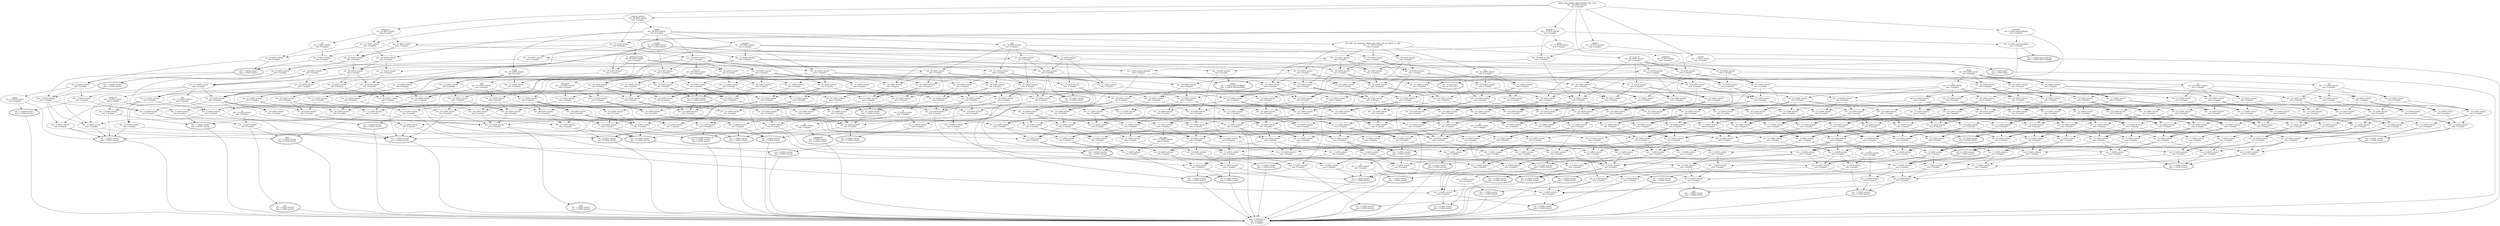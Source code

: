 digraph d{
1 [label="author, date-added, date-modified, title, year
ext.: 100 (93% article) 
own: 0 (empty) "]
2 [label="ext.: 1 (100% article) 
own: 1 (100% article) ", peripheries = 2]
3 [label="ext.: 51 (100% article) 
own: 0 (empty) "]
4 [label="ext.: 9 (100% article) 
own: 9 (100% article) ", peripheries = 2]
5 [label="ext.: 5 (100% article) 
own: 0 (empty) "]
6 [label="m3
ext.: 1 (100% article) 
own: 1 (100% article) ", peripheries = 2]
7 [label="ext.: 8 (100% article) 
own: 0 (empty) "]
8 [label="journal, volume
ext.: 96 (95% article) 
own: 0 (empty) "]
9 [label="ext.: 7 (100% article) 
own: 1 (100% article) ", peripheries = 2]
10 [label="number
ext.: 81 (100% article) 
own: 1 (100% article) ", peripheries = 2]
11 [label="ext.: 26 (100% article) 
own: 0 (empty) "]
12 [label="ext.: 38 (100% article) 
own: 0 (empty) "]
13 [label="ext.: 25 (100% article) 
own: 0 (empty) "]
14 [label="ext.: 31 (100% article) 
own: 0 (empty) "]
15 [label="ext.: 30 (100% article) 
own: 0 (empty) "]
16 [label="ext.: 2 (100% article) 
own: 2 (100% article) ", peripheries = 2]
17 [label="ext.: 10 (100% article) 
own: 0 (empty) "]
18 [label="ext.: 4 (100% article) 
own: 0 (empty) "]
19 [label="ext.: 6 (100% article) 
own: 0 (empty) "]
20 [label="ext.: 1 (100% article) 
own: 1 (100% article) ", peripheries = 2]
21 [label="ty
ext.: 6 (100% article) 
own: 0 (empty) "]
22 [label="ext.: 3 (100% article) 
own: 3 (100% article) ", peripheries = 2]
23 [label="ext.: 64 (100% article) 
own: 0 (empty) "]
24 [label="ext.: 72 (100% article) 
own: 0 (empty) "]
25 [label="ext.: 6 (100% article) 
own: 1 (100% article) ", peripheries = 2]
26 [label="ext.: 35 (100% article) 
own: 0 (empty) "]
27 [label="ext.: 10 (100% article) 
own: 1 (100% article) ", peripheries = 2]
28 [label="ext.: 11 (100% article) 
own: 0 (empty) "]
29 [label="ext.: 4 (100% article) 
own: 0 (empty) "]
30 [label="ext.: 1 (100% article) 
own: 1 (100% article) ", peripheries = 2]
31 [label="ext.: 4 (100% article) 
own: 0 (empty) "]
32 [label="ext.: 5 (100% article) 
own: 0 (empty) "]
33 [label="ext.: 2 (100% article) 
own: 0 (empty) "]
34 [label="pmc
ext.: 1 (100% article) 
own: 1 (100% article) ", peripheries = 2]
35 [label="ext.: 8 (100% article) 
own: 0 (empty) "]
36 [label="ext.: 3 (100% article) 
own: 1 (100% article) ", peripheries = 2]
37 [label="abstract
ext.: 59 (100% article) 
own: 0 (empty) "]
38 [label="ext.: 11 (100% article) 
own: 0 (empty) "]
39 [label="pages
ext.: 94 (95% article) 
own: 0 (empty) "]
40 [label="ext.: 45 (100% article) 
own: 0 (empty) "]
41 [label="ext.: 12 (100% article) 
own: 0 (empty) "]
42 [label="ext.: 2 (100% article) 
own: 2 (100% article) ", peripheries = 2]
43 [label="ext.: 17 (100% article) 
own: 0 (empty) "]
44 [label="ext.: 3 (100% article) 
own: 0 (empty) "]
45 [label="supplement
ext.: 1 (100% article) 
own: 1 (100% article) ", peripheries = 2]
46 [label="ext.: 14 (100% article) 
own: 4 (100% article) ", peripheries = 2]
47 [label="ext.: 44 (90% article) 
own: 0 (empty) "]
48 [label="issn
ext.: 74 (94% article) 
own: 0 (empty) "]
49 [label="ext.: 4 (75% misc) 
own: 4 (75% misc) ", peripheries = 2]
50 [label="ext.: 6 (100% article) 
own: 0 (empty) "]
51 [label="ext.: 7 (100% article) 
own: 0 (empty) "]
52 [label="ext.: 10 (100% article) 
own: 0 (empty) "]
53 [label="ext.: 9 (100% article) 
own: 0 (empty) "]
54 [label="ext.: 40 (100% article) 
own: 0 (empty) "]
55 [label="ext.: 1 (100% article) 
own: 1 (100% article) ", peripheries = 2]
56 [label="ext.: 40 (100% article) 
own: 0 (empty) "]
57 [label="ext.: 9 (100% article) 
own: 3 (100% article) ", peripheries = 2]
58 [label="ext.: 11 (100% article) 
own: 0 (empty) "]
59 [label="ext.: 70 (100% article) 
own: 0 (empty) "]
60 [label="ext.: 14 (100% article) 
own: 0 (empty) "]
61 [label="ext.: 14 (100% article) 
own: 0 (empty) "]
62 [label="ext.: 15 (100% article) 
own: 0 (empty) "]
63 [label="ext.: 11 (100% article) 
own: 0 (empty) "]
64 [label="ext.: 13 (100% article) 
own: 0 (empty) "]
65 [label="ext.: 10 (100% article) 
own: 0 (empty) "]
66 [label="ext.: 3 (100% article) 
own: 0 (empty) "]
67 [label="ext.: 7 (100% article) 
own: 0 (empty) "]
68 [label="ext.: 5 (100% article) 
own: 0 (empty) "]
69 [label="ext.: 6 (100% article) 
own: 0 (empty) "]
70 [label="ext.: 1 (100% article) 
own: 1 (100% article) ", peripheries = 2]
71 [label="ext.: 5 (100% article) 
own: 0 (empty) "]
72 [label="ext.: 7 (100% article) 
own: 0 (empty) "]
73 [label="ext.: 7 (100% article) 
own: 0 (empty) "]
74 [label="ci
ext.: 4 (100% article) 
own: 0 (empty) "]
75 [label="ext.: 3 (100% article) 
own: 3 (100% article) ", peripheries = 2]
76 [label="ext.: 36 (100% article) 
own: 0 (empty) "]
77 [label="ext.: 62 (100% article) 
own: 0 (empty) "]
78 [label="ext.: 29 (100% article) 
own: 0 (empty) "]
79 [label="ext.: 34 (100% article) 
own: 0 (empty) "]
80 [label="ext.: 47 (100% article) 
own: 0 (empty) "]
81 [label="ext.: 34 (100% article) 
own: 0 (empty) "]
82 [label="ext.: 39 (100% article) 
own: 0 (empty) "]
83 [label="ext.: 52 (100% article) 
own: 0 (empty) "]
84 [label="ext.: 22 (100% article) 
own: 1 (100% article) ", peripheries = 2]
85 [label="ext.: 38 (100% article) 
own: 0 (empty) "]
86 [label="isi, publication-type
ext.: 46 (91% article) 
own: 0 (empty) "]
87 [label="ext.: 24 (100% article) 
own: 1 (100% article) ", peripheries = 2]
88 [label="ext.: 9 (100% article) 
own: 1 (100% article) ", peripheries = 2]
89 [label="ext.: 12 (100% article) 
own: 0 (empty) "]
90 [label="ext.: 12 (100% article) 
own: 0 (empty) "]
91 [label="ext.: 13 (100% article) 
own: 0 (empty) "]
92 [label="ext.: 11 (100% article) 
own: 0 (empty) "]
93 [label="ext.: 13 (100% article) 
own: 0 (empty) "]
94 [label="ext.: 16 (100% article) 
own: 0 (empty) "]
95 [label="ext.: 16 (100% article) 
own: 0 (empty) "]
96 [label="mh
ext.: 17 (100% article) 
own: 0 (empty) "]
97 [label="ext.: 15 (100% article) 
own: 0 (empty) "]
98 [label="ext.: 5 (100% article) 
own: 1 (100% article) ", peripheries = 2]
99 [label="ext.: 7 (100% article) 
own: 0 (empty) "]
100 [label="ext.: 11 (100% article) 
own: 0 (empty) "]
101 [label="ext.: 12 (100% article) 
own: 0 (empty) "]
102 [label="ext.: 6 (100% article) 
own: 0 (empty) "]
103 [label="ext.: 10 (100% article) 
own: 0 (empty) "]
104 [label="ext.: 11 (100% article) 
own: 0 (empty) "]
105 [label="ext.: 12 (100% article) 
own: 0 (empty) "]
106 [label="ext.: 15 (100% article) 
own: 0 (empty) "]
107 [label="ext.: 15 (100% article) 
own: 0 (empty) "]
108 [label="ext.: 16 (100% article) 
own: 0 (empty) "]
109 [label="ext.: 14 (100% article) 
own: 0 (empty) "]
110 [label="ext.: 6 (100% article) 
own: 0 (empty) "]
111 [label="ext.: 8 (100% article) 
own: 0 (empty) "]
112 [label="ext.: 7 (100% article) 
own: 0 (empty) "]
113 [label="ext.: 8 (100% article) 
own: 0 (empty) "]
114 [label="publisher
ext.: 4 (50% article) 
own: 0 (empty) "]
115 [label="ext.: 2 (50% book) 
own: 2 (50% book) ", peripheries = 2]
116 [label="bdsk-file-1
ext.: 74 (97% article) 
own: 0 (empty) "]
117 [label="group
ext.: 41 (97% article) 
own: 0 (empty) "]
118 [label="booktitle
ext.: 6 (50% inproceedings) 
own: 0 (empty) "]
119 [label="ext.: 1 (100% inproceedings) 
own: 1 (100% inproceedings) ", peripheries = 2]
120 [label="ext.: 3 (100% article) 
own: 0 (empty) "]
121 [label="ext.: 16 (100% article) 
own: 0 (empty) "]
122 [label="ext.: 6 (100% article) 
own: 0 (empty) "]
123 [label="annote
ext.: 12 (91% article) 
own: 0 (empty) "]
124 [label="ext.: 1 (100% article) 
own: 1 (100% article) ", peripheries = 2]
125 [label="url
ext.: 9 (88% article) 
own: 0 (empty) "]
126 [label="ext.: 8 (87% article) 
own: 0 (empty) "]
127 [label="bdsk-url-1
ext.: 32 (96% article) 
own: 0 (empty) "]
128 [label="ext.: 31 (96% article) 
own: 0 (empty) "]
129 [label="ext.: 19 (94% article) 
own: 0 (empty) "]
130 [label="ext.: 2 (50% inproceedings) 
own: 0 (empty) "]
131 [label="ext.: 32 (96% article) 
own: 0 (empty) "]
132 [label="address
ext.: 34 (97% article) 
own: 0 (empty) "]
133 [label="ext.: 2 (100% inproceedings) 
own: 0 (empty) "]
134 [label="editor
ext.: 1 (100% inproceedings) 
own: 1 (100% inproceedings) ", peripheries = 2]
135 [label="ext.: 28 (100% article) 
own: 0 (empty) "]
136 [label="ext.: 30 (100% article) 
own: 0 (empty) "]
137 [label="ext.: 27 (100% article) 
own: 0 (empty) "]
138 [label="ext.: 2 (100% article) 
own: 0 (empty) "]
139 [label="month
ext.: 33 (100% article) 
own: 0 (empty) "]
140 [label="ext.: 1 (100% article) 
own: 1 (100% article) ", peripheries = 2]
141 [label="ext.: 11 (100% article) 
own: 0 (empty) "]
142 [label="ext.: 13 (100% article) 
own: 0 (empty) "]
143 [label="ext.: 18 (100% article) 
own: 0 (empty) "]
144 [label="ext.: 19 (100% article) 
own: 0 (empty) "]
145 [label="ext.: 22 (100% article) 
own: 0 (empty) "]
146 [label="ext.: 15 (100% article) 
own: 0 (empty) "]
147 [label="ext.: 5 (100% article) 
own: 0 (empty) "]
148 [label="ext.: 15 (100% article) 
own: 0 (empty) "]
149 [label="ext.: 22 (100% article) 
own: 0 (empty) "]
150 [label="ext.: 23 (100% article) 
own: 0 (empty) "]
151 [label="ext.: 26 (100% article) 
own: 0 (empty) "]
152 [label="ext.: 19 (100% article) 
own: 0 (empty) "]
153 [label="ext.: 13 (100% article) 
own: 0 (empty) "]
154 [label="ext.: 20 (100% article) 
own: 0 (empty) "]
155 [label="ext.: 21 (100% article) 
own: 0 (empty) "]
156 [label="ext.: 24 (100% article) 
own: 0 (empty) "]
157 [label="ext.: 17 (100% article) 
own: 0 (empty) "]
158 [label="ext.: 17 (100% article) 
own: 0 (empty) "]
159 [label="rn
ext.: 24 (100% article) 
own: 0 (empty) "]
160 [label="ext.: 25 (100% article) 
own: 0 (empty) "]
161 [label="dcom
ext.: 28 (100% article) 
own: 0 (empty) "]
162 [label="ext.: 21 (100% article) 
own: 0 (empty) "]
163 [label="ext.: 12 (100% article) 
own: 0 (empty) "]
164 [label="ext.: 19 (100% article) 
own: 0 (empty) "]
165 [label="ext.: 20 (100% article) 
own: 0 (empty) "]
166 [label="ext.: 23 (100% article) 
own: 0 (empty) "]
167 [label="ext.: 16 (100% article) 
own: 0 (empty) "]
168 [label="ext.: 16 (100% article) 
own: 0 (empty) "]
169 [label="ext.: 23 (100% article) 
own: 0 (empty) "]
170 [label="ext.: 24 (100% article) 
own: 0 (empty) "]
171 [label="lr
ext.: 27 (100% article) 
own: 0 (empty) "]
172 [label="ext.: 20 (100% article) 
own: 0 (empty) "]
173 [label="ext.: 46 (100% article) 
own: 0 (empty) "]
174 [label="ext.: 1 (100% article) 
own: 1 (100% article) ", peripheries = 2]
175 [label="ext.: 6 (100% article) 
own: 0 (empty) "]
176 [label="ext.: 6 (100% article) 
own: 0 (empty) "]
177 [label="ext.: 10 (100% article) 
own: 0 (empty) "]
178 [label="ext.: 9 (100% article) 
own: 0 (empty) "]
179 [label="ext.: 10 (100% article) 
own: 0 (empty) "]
180 [label="ext.: 11 (100% article) 
own: 0 (empty) "]
181 [label="ext.: 9 (100% article) 
own: 0 (empty) "]
182 [label="ext.: 10 (100% article) 
own: 0 (empty) "]
183 [label="ext.: 11 (100% article) 
own: 0 (empty) "]
184 [label="ext.: 11 (100% article) 
own: 0 (empty) "]
185 [label="ext.: 12 (100% article) 
own: 0 (empty) "]
186 [label="ext.: 15 (100% article) 
own: 0 (empty) "]
187 [label="ext.: 6 (100% article) 
own: 0 (empty) "]
188 [label="ext.: 2 (100% article) 
own: 2 (100% article) ", peripheries = 2]
189 [label="ext.: 12 (100% article) 
own: 0 (empty) "]
190 [label="ext.: 19 (100% article) 
own: 0 (empty) "]
191 [label="ext.: 27 (100% article) 
own: 0 (empty) "]
192 [label="ext.: 30 (100% article) 
own: 0 (empty) "]
193 [label="ext.: 15 (100% article) 
own: 0 (empty) "]
194 [label="ext.: 15 (100% article) 
own: 0 (empty) "]
195 [label="ext.: 18 (100% article) 
own: 0 (empty) "]
196 [label="ext.: 26 (100% article) 
own: 0 (empty) "]
197 [label="ext.: 35 (100% article) 
own: 0 (empty) "]
198 [label="ext.: 32 (100% article) 
own: 0 (empty) "]
199 [label="ext.: 16 (100% article) 
own: 0 (empty) "]
200 [label="ext.: 21 (100% article) 
own: 0 (empty) "]
201 [label="ext.: 20 (100% article) 
own: 0 (empty) "]
202 [label="ext.: 15 (100% article) 
own: 0 (empty) "]
203 [label="ext.: 22 (100% article) 
own: 0 (empty) "]
204 [label="ext.: 18 (100% article) 
own: 0 (empty) "]
205 [label="ext.: 24 (100% article) 
own: 0 (empty) "]
206 [label="ext.: 32 (100% article) 
own: 0 (empty) "]
207 [label="ext.: 29 (100% article) 
own: 0 (empty) "]
208 [label="ext.: 28 (100% article) 
own: 0 (empty) "]
209 [label="da, edat, jid, language, mhda, own, pmid, pst, pt, pubm, so, stat
ext.: 37 (100% article) 
own: 0 (empty) "]
210 [label="ext.: 34 (100% article) 
own: 0 (empty) "]
211 [label="ext.: 16 (100% article) 
own: 0 (empty) "]
212 [label="ext.: 20 (100% article) 
own: 0 (empty) "]
213 [label="ext.: 19 (100% article) 
own: 0 (empty) "]
214 [label="ext.: 17 (100% article) 
own: 0 (empty) "]
215 [label="pii
ext.: 22 (100% article) 
own: 0 (empty) "]
216 [label="ext.: 21 (100% article) 
own: 0 (empty) "]
217 [label="ext.: 15 (100% article) 
own: 0 (empty) "]
218 [label="ext.: 17 (100% article) 
own: 0 (empty) "]
219 [label="ext.: 11 (100% article) 
own: 0 (empty) "]
220 [label="ext.: 9 (100% article) 
own: 1 (100% article) ", peripheries = 2]
221 [label="ext.: 14 (100% article) 
own: 0 (empty) "]
222 [label="ext.: 18 (100% article) 
own: 0 (empty) "]
223 [label="ext.: 16 (100% article) 
own: 0 (empty) "]
224 [label="ext.: 20 (100% article) 
own: 0 (empty) "]
225 [label="ext.: 15 (100% article) 
own: 0 (empty) "]
226 [label="ext.: 19 (100% article) 
own: 0 (empty) "]
227 [label="ext.: 7 (100% article) 
own: 2 (100% article) ", peripheries = 2]
228 [label="ext.: 9 (100% article) 
own: 0 (empty) "]
229 [label="ext.: 6 (100% article) 
own: 0 (empty) "]
230 [label="ext.: 7 (100% article) 
own: 0 (empty) "]
231 [label="ext.: 7 (100% article) 
own: 0 (empty) "]
232 [label="ext.: 8 (100% article) 
own: 0 (empty) "]
233 [label="ext.: 4 (100% article) 
own: 0 (empty) "]
234 [label="ext.: 4 (100% article) 
own: 0 (empty) "]
235 [label="ext.: 13 (100% article) 
own: 0 (empty) "]
236 [label="ext.: 11 (100% article) 
own: 0 (empty) "]
237 [label="ext.: 2 (100% article) 
own: 2 (100% article) ", peripheries = 2]
238 [label="ext.: 10 (100% article) 
own: 0 (empty) "]
239 [label="ext.: 23 (100% article) 
own: 0 (empty) "]
240 [label="ext.: 12 (100% article) 
own: 0 (empty) "]
241 [label="ext.: 27 (100% article) 
own: 0 (empty) "]
242 [label="ext.: 23 (100% article) 
own: 0 (empty) "]
243 [label="ext.: 25 (100% article) 
own: 0 (empty) "]
244 [label="ext.: 8 (100% article) 
own: 0 (empty) "]
245 [label="ext.: 10 (100% article) 
own: 0 (empty) "]
246 [label="ext.: 16 (100% article) 
own: 0 (empty) "]
247 [label="ext.: 20 (100% article) 
own: 0 (empty) "]
248 [label="co, iso-source-abbreviation, ps
ext.: 1 (100% article) 
own: 1 (100% article) ", peripheries = 2]
249 [label="ext.: 9 (100% article) 
own: 0 (empty) "]
250 [label="ext.: 18 (100% article) 
own: 0 (empty) "]
251 [label="ext.: 26 (100% article) 
own: 0 (empty) "]
252 [label="ext.: 29 (100% article) 
own: 0 (empty) "]
253 [label="ext.: 14 (100% article) 
own: 0 (empty) "]
254 [label="ext.: 10 (100% article) 
own: 0 (empty) "]
255 [label="ext.: 17 (100% article) 
own: 0 (empty) "]
256 [label="ext.: 25 (100% article) 
own: 0 (empty) "]
257 [label="ext.: 34 (100% article) 
own: 0 (empty) "]
258 [label="ext.: 31 (100% article) 
own: 0 (empty) "]
259 [label="ext.: 15 (100% article) 
own: 0 (empty) "]
260 [label="ext.: 20 (100% article) 
own: 0 (empty) "]
261 [label="ext.: 19 (100% article) 
own: 0 (empty) "]
262 [label="ext.: 14 (100% article) 
own: 0 (empty) "]
263 [label="ext.: 21 (100% article) 
own: 0 (empty) "]
264 [label="ext.: 17 (100% article) 
own: 0 (empty) "]
265 [label="ext.: 23 (100% article) 
own: 0 (empty) "]
266 [label="ext.: 31 (100% article) 
own: 0 (empty) "]
267 [label="ext.: 28 (100% article) 
own: 0 (empty) "]
268 [label="ext.: 27 (100% article) 
own: 0 (empty) "]
269 [label="au, jt, pl, sb
ext.: 36 (100% article) 
own: 0 (empty) "]
270 [label="ext.: 33 (100% article) 
own: 0 (empty) "]
271 [label="ext.: 15 (100% article) 
own: 0 (empty) "]
272 [label="ext.: 19 (100% article) 
own: 0 (empty) "]
273 [label="ext.: 18 (100% article) 
own: 0 (empty) "]
274 [label="ext.: 16 (100% article) 
own: 0 (empty) "]
275 [label="ext.: 21 (100% article) 
own: 0 (empty) "]
276 [label="ext.: 20 (100% article) 
own: 0 (empty) "]
277 [label="ext.: 14 (100% article) 
own: 0 (empty) "]
278 [label="ext.: 14 (100% article) 
own: 0 (empty) "]
279 [label="ext.: 16 (100% article) 
own: 0 (empty) "]
280 [label="ext.: 10 (100% article) 
own: 0 (empty) "]
281 [label="ext.: 12 (100% article) 
own: 0 (empty) "]
282 [label="ext.: 10 (100% article) 
own: 0 (empty) "]
283 [label="ext.: 6 (100% article) 
own: 6 (100% article) ", peripheries = 2]
284 [label="ext.: 2 (100% article) 
own: 0 (empty) "]
285 [label="si
ext.: 3 (100% article) 
own: 0 (empty) "]
286 [label="ext.: 1 (100% article) 
own: 1 (100% article) ", peripheries = 2]
287 [label="ext.: 7 (100% article) 
own: 0 (empty) "]
288 [label="keywords
ext.: 15 (100% article) 
own: 0 (empty) "]
289 [label="ext.: 13 (100% article) 
own: 0 (empty) "]
290 [label="ext.: 8 (100% article) 
own: 0 (empty) "]
291 [label="ext.: 11 (100% article) 
own: 0 (empty) "]
292 [label="ext.: 17 (100% article) 
own: 0 (empty) "]
293 [label="ext.: 12 (100% article) 
own: 0 (empty) "]
294 [label="ext.: 15 (100% article) 
own: 0 (empty) "]
295 [label="ext.: 19 (100% article) 
own: 0 (empty) "]
296 [label="ext.: 14 (100% article) 
own: 0 (empty) "]
297 [label="ext.: 18 (100% article) 
own: 0 (empty) "]
298 [label="ext.: 6 (100% article) 
own: 0 (empty) "]
299 [label="ext.: 8 (100% article) 
own: 0 (empty) "]
300 [label="ext.: 24 (100% article) 
own: 0 (empty) "]
301 [label="ext.: 28 (100% article) 
own: 0 (empty) "]
302 [label="ext.: 26 (100% article) 
own: 0 (empty) "]
303 [label="ext.: 30 (100% article) 
own: 0 (empty) "]
304 [label="ext.: 17 (100% article) 
own: 0 (empty) "]
305 [label="ext.: 19 (100% article) 
own: 0 (empty) "]
306 [label="ext.: 16 (100% article) 
own: 0 (empty) "]
307 [label="ext.: 20 (100% article) 
own: 0 (empty) "]
308 [label="ext.: 18 (100% article) 
own: 0 (empty) "]
309 [label="ext.: 22 (100% article) 
own: 0 (empty) "]
310 [label="ext.: 17 (100% article) 
own: 0 (empty) "]
311 [label="ext.: 21 (100% article) 
own: 0 (empty) "]
312 [label="ext.: 9 (100% article) 
own: 0 (empty) "]
313 [label="ext.: 11 (100% article) 
own: 0 (empty) "]
314 [label="ext.: 10 (100% article) 
own: 0 (empty) "]
315 [label="ext.: 12 (100% article) 
own: 0 (empty) "]
316 [label="ext.: 39 (100% article) 
own: 0 (empty) "]
317 [label="ext.: 23 (100% article) 
own: 0 (empty) "]
318 [label="ext.: 27 (100% article) 
own: 0 (empty) "]
319 [label="ext.: 25 (100% article) 
own: 0 (empty) "]
320 [label="ext.: 29 (100% article) 
own: 0 (empty) "]
321 [label="ext.: 16 (100% article) 
own: 0 (empty) "]
322 [label="ext.: 18 (100% article) 
own: 0 (empty) "]
323 [label="ext.: 2 (100% article) 
own: 2 (100% article) ", peripheries = 2]
324 [label="ext.: 27 (100% article) 
own: 0 (empty) "]
325 [label="ext.: 26 (100% article) 
own: 0 (empty) "]
326 [label="dep, phst
ext.: 11 (100% article) 
own: 0 (empty) "]
327 [label="gr
ext.: 6 (100% article) 
own: 0 (empty) "]
328 [label="ext.: 18 (100% article) 
own: 0 (empty) "]
329 [label="ext.: 29 (100% article) 
own: 0 (empty) "]
330 [label="ext.: 28 (100% article) 
own: 0 (empty) "]
331 [label="ext.: 16 (100% article) 
own: 0 (empty) "]
332 [label="local-url
ext.: 48 (100% article) 
own: 0 (empty) "]
333 [label="ext.: 5 (100% article) 
own: 0 (empty) "]
334 [label="ext.: 15 (100% article) 
own: 0 (empty) "]
335 [label="ext.: 17 (100% article) 
own: 0 (empty) "]
336 [label="ext.: 11 (100% article) 
own: 0 (empty) "]
337 [label="ext.: 16 (100% article) 
own: 0 (empty) "]
338 [label="ext.: 19 (100% article) 
own: 0 (empty) "]
339 [label="ext.: 18 (100% article) 
own: 0 (empty) "]
340 [label="ext.: 12 (100% article) 
own: 0 (empty) "]
341 [label="ext.: 13 (100% article) 
own: 0 (empty) "]
342 [label="ext.: 14 (100% article) 
own: 0 (empty) "]
343 [label="ext.: 3 (100% article) 
own: 0 (empty) "]
344 [label="ext.: 21 (100% article) 
own: 0 (empty) "]
345 [label="ext.: 7 (100% article) 
own: 0 (empty) "]
346 [label="ext.: 19 (100% article) 
own: 0 (empty) "]
347 [label="ext.: 20 (100% article) 
own: 0 (empty) "]
348 [label="ext.: 1 (100% article) 
own: 1 (100% article) ", peripheries = 2]
349 [label="ext.: 3 (100% article) 
own: 0 (empty) "]
350 [label="ext.: 13 (100% article) 
own: 0 (empty) "]
351 [label="ext.: 14 (100% article) 
own: 0 (empty) "]
352 [label="title1
ext.: 2 (100% article) 
own: 2 (100% article) ", peripheries = 2]
353 [label="eprint
ext.: 2 (100% article) 
own: 0 (empty) "]
354 [label="ext.: 6 (100% article) 
own: 0 (empty) "]
355 [label="ext.: 5 (100% article) 
own: 0 (empty) "]
356 [label="ext.: 7 (100% article) 
own: 0 (empty) "]
357 [label="ext.: 2 (100% article) 
own: 0 (empty) "]
358 [label="doi
ext.: 17 (100% article) 
own: 0 (empty) "]
359 [label="bdsk-url-2
ext.: 3 (100% article) 
own: 0 (empty) "]
360 [label="ext.: 2 (100% article) 
own: 0 (empty) "]
361 [label="ext.: 10 (100% article) 
own: 0 (empty) "]
362 [label="ext.: 25 (100% article) 
own: 0 (empty) "]
363 [label="ext.: 3 (100% article) 
own: 0 (empty) "]
364 [label="ext.: 1 (100% article) 
own: 1 (100% article) ", peripheries = 2]
365 [label="ext.: 30 (100% article) 
own: 0 (empty) "]
366 [label="ext.: 21 (100% article) 
own: 0 (empty) "]
367 [label="ext.: 3 (100% article) 
own: 0 (empty) "]
368 [label="di
ext.: 4 (100% article) 
own: 0 (empty) "]
369 [label="af
ext.: 2 (100% article) 
own: 0 (empty) "]
370 [label="ext.: 23 (100% article) 
own: 0 (empty) "]
371 [label="ext.: 25 (100% article) 
own: 0 (empty) "]
372 [label="ext.: 22 (100% article) 
own: 0 (empty) "]
373 [label="ext.: 21 (100% article) 
own: 0 (empty) "]
374 [label="ext.: 40 (100% article) 
own: 0 (empty) "]
375 [label="ext.: 31 (100% article) 
own: 0 (empty) "]
376 [label="ext.: 24 (100% article) 
own: 0 (empty) "]
377 [label="ext.: 26 (100% article) 
own: 0 (empty) "]
378 [label="ext.: 20 (100% article) 
own: 0 (empty) "]
379 [label="ext.: 24 (100% article) 
own: 0 (empty) "]
380 [label="ext.: 26 (100% article) 
own: 0 (empty) "]
381 [label="ext.: 1 (100% article) 
own: 1 (100% article) ", peripheries = 2]
382 [label="ext.: 27 (100% article) 
own: 0 (empty) "]
383 [label="ext.: 20 (100% article) 
own: 0 (empty) "]
384 [label="ext.: 21 (100% article) 
own: 0 (empty) "]
385 [label="ext.: 20 (100% article) 
own: 0 (empty) "]
386 [label="ext.: 28 (100% article) 
own: 0 (empty) "]
387 [label="ext.: 19 (100% article) 
own: 0 (empty) "]
388 [label="ext.: 23 (100% article) 
own: 0 (empty) "]
389 [label="ext.: 19 (100% article) 
own: 0 (empty) "]
390 [label="ext.: 18 (100% article) 
own: 13 (100% article) ", peripheries = 2]
391 [label="ext.: 11 (100% article) 
own: 0 (empty) "]
392 [label="ext.: 2 (100% article) 
own: 0 (empty) "]
393 [label="ext.: 8 (100% article) 
own: 0 (empty) "]
394 [label="ext.: 1 (100% article) 
own: 1 (100% article) ", peripheries = 2]
395 [label="ext.: 10 (100% article) 
own: 0 (empty) "]
396 [label="ext.: 22 (100% article) 
own: 0 (empty) "]
397 [label="ext.: 23 (100% article) 
own: 0 (empty) "]
398 [label="ext.: 22 (100% article) 
own: 0 (empty) "]
399 [label="ext.: 21 (100% article) 
own: 0 (empty) "]
400 [label="ext.: 9 (100% article) 
own: 0 (empty) "]
401 [label="ext.: 8 (100% article) 
own: 3 (100% article) ", peripheries = 2]
402 [label="ext.: 4 (100% article) 
own: 0 (empty) "]
403 [label="ext.: 11 (100% article) 
own: 0 (empty) "]
404 [label="ext.: 7 (100% article) 
own: 0 (empty) "]
405 [label="ext.: 7 (100% article) 
own: 0 (empty) "]
406 [label="ext.: 10 (100% article) 
own: 0 (empty) "]
407 [label="ext.: 8 (100% article) 
own: 0 (empty) "]
408 [label="ext.: 12 (100% article) 
own: 0 (empty) "]
409 [label="ext.: 11 (100% article) 
own: 0 (empty) "]
410 [label="ext.: 7 (100% article) 
own: 0 (empty) "]
411 [label="ext.: 10 (100% article) 
own: 0 (empty) "]
412 [label="ext.: 8 (100% article) 
own: 0 (empty) "]
413 [label="ext.: 12 (100% article) 
own: 0 (empty) "]
414 [label="ext.: 11 (100% article) 
own: 0 (empty) "]
415 [label="ext.: 9 (100% article) 
own: 0 (empty) "]
416 [label="ext.: 13 (100% article) 
own: 0 (empty) "]
417 [label="ext.: 12 (100% article) 
own: 0 (empty) "]
418 [label="rf
ext.: 2 (100% article) 
own: 0 (empty) "]
419 [label="ext.: 3 (100% article) 
own: 0 (empty) "]
420 [label="ext.: 5 (100% article) 
own: 0 (empty) "]
421 [label="ext.: 3 (100% article) 
own: 0 (empty) "]
422 [label="ext.: 1 (100% article) 
own: 1 (100% article) ", peripheries = 2]
423 [label="ext.: 28 (100% article) 
own: 0 (empty) "]
424 [label="ext.: 31 (100% article) 
own: 0 (empty) "]
425 [label="ext.: 29 (100% article) 
own: 0 (empty) "]
426 [label="date
ext.: 32 (100% article) 
own: 0 (empty) "]
427 [label="ext.: 20 (100% article) 
own: 0 (empty) "]
428 [label="ext.: 21 (100% article) 
own: 0 (empty) "]
429 [label="ext.: 20 (100% article) 
own: 0 (empty) "]
430 [label="ext.: 19 (100% article) 
own: 0 (empty) "]
431 [label="ext.: 23 (100% article) 
own: 0 (empty) "]
432 [label="ext.: 24 (100% article) 
own: 0 (empty) "]
433 [label="ext.: 23 (100% article) 
own: 0 (empty) "]
434 [label="ext.: 22 (100% article) 
own: 0 (empty) "]
435 [label="read
ext.: 1 (100% article) 
own: 1 (100% article) ", peripheries = 2]
436 [label="ext.: 5 (100% article) 
own: 5 (100% article) ", peripheries = 2]
437 [label="isbn, l3, bdsk-file-2
ext.: 0 (empty) 
own: 0 (empty) "]
1->114;
1->116;
1->118;
1->123;
1->127;
1->132;
114->115;
116->117;
116->128;
116->131;
116->133;
118->133;
123->115;
127->125;
127->128;
132->131;
8->14;
8->24;
8->39;
117->119;
125->126;
128->126;
128->129;
131->129;
133->119;
14->7;
14->15;
14->329;
24->15;
24->54;
24->59;
39->10;
39->37;
39->48;
39->59;
39->139;
39->329;
126->130;
7->9;
10->3;
10->23;
10->77;
10->135;
10->136;
15->9;
15->35;
15->330;
37->3;
37->40;
37->41;
37->56;
37->324;
48->40;
48->77;
48->83;
54->35;
54->82;
59->23;
59->56;
59->82;
59->83;
59->330;
59->332;
59->372;
139->41;
139->136;
139->372;
329->135;
329->324;
329->330;
3->11;
3->12;
3->17;
3->26;
9->36;
23->26;
23->79;
23->80;
23->137;
23->173;
23->288;
23->384;
35->36;
40->12;
40->241;
41->17;
56->26;
56->58;
56->241;
56->325;
56->344;
77->12;
77->80;
82->58;
82->79;
82->81;
82->366;
82->380;
83->80;
83->81;
83->241;
83->374;
86->47;
86->85;
86->377;
86->426;
135->11;
135->137;
135->354;
136->17;
136->384;
324->11;
324->325;
330->137;
330->325;
330->331;
332->173;
332->331;
332->344;
332->373;
332->374;
332->380;
372->366;
372->373;
372->384;
11->5;
11->13;
12->239;
26->13;
26->51;
26->142;
26->239;
26->247;
47->43;
47->49;
47->76;
47->368;
47->375;
47->376;
58->51;
79->51;
79->78;
79->362;
79->383;
80->78;
80->239;
80->316;
80->395;
81->78;
81->379;
85->76;
85->243;
85->425;
137->13;
137->186;
137->355;
137->358;
137->359;
173->186;
173->247;
173->315;
173->316;
173->362;
173->385;
241->239;
288->142;
288->315;
325->13;
325->351;
331->186;
331->351;
344->247;
344->351;
354->5;
354->353;
354->355;
366->383;
373->385;
374->316;
374->379;
377->243;
377->371;
377->376;
377->432;
380->362;
380->379;
384->383;
384->385;
426->375;
426->424;
426->425;
5->2;
5->18;
13->18;
13->21;
13->121;
13->176;
13->350;
43->44;
43->46;
43->240;
76->46;
76->242;
76->386;
78->388;
142->176;
142->245;
186->350;
186->360;
186->361;
186->363;
239->246;
243->87;
243->242;
243->431;
247->245;
247->246;
247->350;
315->245;
315->314;
316->246;
316->314;
316->388;
316->400;
351->350;
353->2;
355->18;
355->363;
358->121;
358->356;
358->361;
359->138;
359->360;
362->388;
368->44;
368->369;
371->87;
371->370;
371->433;
375->240;
375->365;
375->386;
376->242;
376->370;
376->397;
379->388;
395->400;
424->365;
424->423;
425->386;
425->423;
432->397;
432->428;
432->431;
432->433;
18->349;
21->22;
21->349;
46->238;
87->84;
87->434;
121->19;
138->140;
176->22;
240->38;
240->238;
242->84;
242->396;
245->244;
246->244;
314->244;
356->19;
360->140;
365->38;
365->367;
365->382;
370->84;
370->398;
386->238;
386->382;
397->378;
397->396;
397->398;
423->382;
428->378;
428->427;
431->396;
431->427;
431->434;
433->398;
433->434;
38->4;
38->42;
84->399;
238->4;
349->6;
367->42;
378->387;
382->4;
396->387;
396->399;
398->399;
427->387;
434->399;
399->401;
429->389;
429->430;
389->390;
430->390;
430->435;
390->436;
209->197;
209->206;
209->210;
209->215;
209->303;
197->192;
197->198;
197->200;
197->301;
197->347;
206->192;
206->207;
206->212;
206->302;
210->198;
210->207;
210->208;
210->216;
215->200;
215->212;
215->216;
303->208;
303->301;
303->302;
192->190;
192->191;
192->300;
192->305;
198->191;
198->196;
198->201;
198->338;
198->339;
200->190;
200->201;
207->191;
207->205;
207->213;
208->196;
208->205;
208->214;
212->190;
212->213;
216->201;
216->213;
216->214;
301->196;
301->300;
302->205;
302->300;
347->305;
347->339;
190->195;
191->195;
191->203;
191->204;
191->218;
196->199;
196->203;
201->195;
201->199;
201->337;
201->342;
205->203;
205->211;
213->195;
213->211;
214->199;
214->211;
300->203;
300->304;
305->218;
305->304;
338->204;
338->337;
339->218;
339->342;
195->193;
195->194;
195->235;
199->193;
203->193;
203->217;
204->194;
211->193;
218->217;
218->235;
269->161;
269->257;
269->266;
269->275;
269->320;
304->217;
337->194;
337->340;
342->235;
342->340;
161->96;
161->156;
161->159;
161->171;
161->309;
193->236;
194->219;
217->236;
235->219;
235->236;
257->252;
257->260;
257->318;
257->346;
266->156;
266->252;
266->272;
266->319;
275->260;
275->272;
320->309;
320->318;
320->319;
340->219;
96->91;
96->94;
96->108;
156->91;
156->154;
156->166;
156->308;
159->94;
159->154;
159->169;
159->295;
171->108;
171->151;
171->166;
171->169;
171->311;
171->416;
202->189;
252->250;
252->317;
252->322;
260->250;
270->160;
270->258;
270->267;
270->268;
270->276;
272->250;
309->295;
309->308;
309->311;
318->317;
319->308;
319->317;
346->322;
91->89;
91->101;
94->89;
94->106;
108->62;
108->101;
108->106;
151->62;
151->145;
151->149;
151->307;
151->408;
154->89;
154->164;
154->294;
160->95;
160->155;
160->162;
160->170;
160->224;
166->101;
166->145;
166->164;
166->310;
166->413;
169->106;
169->149;
169->164;
169->185;
169->297;
189->220;
258->251;
258->256;
258->261;
258->327;
258->328;
258->335;
267->155;
267->251;
267->265;
267->273;
268->224;
268->256;
268->265;
268->274;
276->261;
276->273;
276->274;
295->294;
295->297;
308->294;
308->310;
311->297;
311->307;
311->310;
317->321;
322->321;
416->185;
416->408;
416->413;
62->28;
62->60;
89->104;
95->90;
95->97;
95->107;
101->28;
101->104;
106->60;
106->104;
106->111;
145->28;
145->143;
145->306;
145->403;
149->60;
149->143;
149->180;
149->292;
149->293;
155->90;
155->157;
155->165;
155->223;
162->97;
162->157;
162->158;
162->172;
164->104;
164->143;
164->183;
164->296;
170->107;
170->150;
170->165;
170->172;
170->226;
170->417;
185->111;
185->180;
185->183;
224->158;
224->223;
224->226;
251->255;
251->263;
251->264;
251->279;
256->259;
256->263;
261->255;
261->259;
261->334;
261->341;
265->223;
265->263;
265->271;
273->255;
273->271;
274->259;
274->271;
294->296;
297->292;
297->296;
307->292;
307->306;
310->296;
310->306;
327->333;
328->264;
328->334;
335->279;
335->333;
335->341;
408->180;
408->403;
413->183;
413->403;
28->52;
60->52;
60->67;
90->92;
90->100;
97->92;
97->93;
97->109;
104->52;
104->99;
107->61;
107->100;
107->109;
111->67;
111->99;
143->52;
143->177;
143->289;
143->290;
150->61;
150->144;
150->152;
150->222;
150->409;
157->92;
157->153;
157->167;
158->93;
158->153;
158->168;
165->100;
165->144;
165->167;
165->225;
165->414;
172->109;
172->152;
172->167;
172->168;
172->184;
180->67;
180->177;
183->99;
183->177;
223->153;
223->225;
226->168;
226->222;
226->225;
226->415;
255->253;
255->278;
255->281;
259->253;
263->253;
263->277;
264->278;
271->253;
279->277;
279->281;
292->289;
292->291;
293->290;
293->291;
296->289;
306->289;
333->343;
334->278;
334->336;
341->281;
341->336;
341->343;
403->177;
417->184;
417->409;
417->414;
417->415;
52->25;
61->27;
61->64;
67->25;
92->88;
92->103;
93->88;
93->105;
99->25;
100->27;
100->103;
109->64;
109->103;
109->105;
109->112;
144->27;
144->146;
144->221;
144->406;
144->411;
152->64;
152->146;
152->148;
152->179;
153->88;
153->163;
167->103;
167->146;
167->163;
167->182;
168->105;
168->148;
168->163;
168->232;
177->25;
184->112;
184->179;
184->182;
184->232;
222->148;
222->221;
222->407;
225->163;
225->221;
225->412;
253->282;
277->282;
278->280;
281->280;
281->282;
289->287;
290->287;
291->287;
313->299;
313->312;
336->280;
409->179;
409->406;
409->407;
414->182;
414->406;
414->412;
415->232;
415->407;
415->412;
27->53;
64->53;
64->63;
64->65;
64->69;
88->113;
103->53;
103->102;
103->113;
105->63;
105->110;
105->113;
112->69;
112->102;
112->110;
146->53;
146->141;
146->147;
146->178;
146->181;
146->285;
148->63;
148->141;
148->230;
163->113;
163->141;
163->231;
179->69;
179->178;
179->230;
182->102;
182->178;
182->231;
221->141;
221->404;
232->110;
232->230;
232->231;
262->391;
299->298;
312->298;
326->254;
326->345;
406->178;
406->404;
406->405;
407->230;
407->404;
411->181;
411->405;
412->231;
412->404;
53->32;
53->50;
53->72;
53->73;
63->57;
63->68;
63->72;
65->50;
65->57;
69->32;
69->68;
102->32;
102->98;
110->68;
110->98;
113->72;
113->98;
141->72;
141->229;
141->284;
178->32;
178->175;
178->229;
181->73;
181->175;
228->187;
228->227;
228->420;
230->68;
230->229;
231->98;
231->229;
285->284;
298->323;
345->348;
391->392;
391->393;
404->229;
405->175;
32->29;
32->33;
50->55;
57->66;
57->74;
68->29;
68->66;
72->29;
98->29;
187->234;
227->418;
227->421;
229->29;
392->394;
393->394;
410->402;
420->234;
420->419;
420->421;
29->30;
33->30;
66->70;
74->70;
234->188;
249->283;
419->188;
122->71;
233->174;
233->237;
233->286;
71->75;
120->16;
120->124;
16->437;
124->437;
1->8;
116->24;
127->14;
117->54;
125->7;
128->15;
39->86;
126->9;
7->354;
10->85;
48->47;
59->377;
9->355;
23->243;
40->43;
77->76;
82->371;
83->376;
332->432;
12->46;
79->87;
79->356;
80->242;
81->370;
173->431;
374->397;
380->433;
384->138;
426->428;
51->19;
78->84;
316->396;
362->434;
368->367;
375->378;
379->398;
385->140;
425->427;
44->42;
44->45;
356->357;
369->45;
386->387;
388->399;
428->429;
433->429;
349->352;
378->389;
398->389;
427->430;
434->430;
357->364;
387->390;
399->390;
389->381;
401->436;
203->202;
204->202;
269->270;
161->160;
193->189;
194->189;
257->151;
257->258;
266->267;
275->276;
275->416;
320->268;
96->95;
156->155;
159->162;
171->170;
219->220;
236->220;
252->145;
252->251;
260->261;
260->408;
272->273;
272->413;
309->224;
318->256;
318->307;
319->265;
346->335;
91->90;
94->97;
108->107;
151->150;
154->157;
166->165;
169->172;
250->255;
250->403;
258->150;
276->417;
295->158;
308->223;
311->226;
317->263;
317->306;
322->279;
416->417;
62->61;
89->92;
101->100;
106->109;
145->144;
145->313;
149->152;
164->167;
185->184;
251->144;
256->222;
261->409;
273->414;
274->415;
294->153;
297->168;
307->222;
310->225;
321->277;
408->409;
413->414;
28->27;
60->64;
104->103;
111->112;
143->146;
143->299;
180->179;
183->182;
255->406;
259->407;
263->221;
263->262;
264->262;
264->411;
271->412;
292->148;
296->163;
306->221;
306->312;
334->326;
403->406;
52->53;
67->69;
99->102;
144->228;
177->178;
253->391;
253->404;
278->254;
278->391;
278->405;
289->141;
289->298;
313->228;
336->345;
25->32;
146->187;
221->227;
221->410;
262->410;
280->393;
282->393;
287->323;
299->187;
312->227;
406->420;
411->410;
147->55;
178->234;
254->249;
285->33;
391->249;
391->402;
404->402;
404->421;
405->402;
405->419;
72->122;
73->122;
175->188;
187->233;
227->233;
284->30;
393->283;
410->122;
234->237;
418->174;
421->237;
31->34;
31->120;
34->437;
114->130;
130->134;
139->424;
35->356;
136->423;
355->357;
359->357;
424->429;
350->352;
363->352;
365->389;
400->401;
423->430;
382->390;
357->20;
322->313;
321->312;
279->228;
293->65;
277->227;
281->420;
290->50;
291->57;
343->348;
280->419;
282->421;
141->233;
147->233;
298->233;
345->283;
32->31;
50->71;
57->71;
73->31;
175->31;
229->237;
284->286;
74->75;
402->422;
418->422;
419->422;
421->422;
122->120;
71->16;
75->437;
422->437;
129->134;
41->38;
17->4;
36->357;
366->429;
373->429;
383->430;
385->430;
360->364;
361->364;
363->364;
19->20;
367->381;
387->248;
209->269;
197->257;
206->266;
215->275;
303->320;
192->252;
200->260;
212->272;
301->318;
302->319;
347->346;
190->250;
300->317;
305->322;
304->321;
327->147;
254->31;
393->422;
29->120;
33->34;
249->120;
402->120;
174->437;
237->437;
286->437;
133->134;
353->364;
362->364;
18->20;
138->20;
369->381;
238->248;
244->248;
210->270;
198->258;
207->267;
208->268;
216->276;
191->251;
196->256;
201->261;
205->265;
213->273;
214->274;
338->328;
339->335;
195->255;
199->259;
203->263;
204->264;
211->271;
218->279;
337->334;
342->341;
193->253;
194->278;
217->277;
235->281;
340->336;
202->262;
219->280;
236->282;
189->391;
220->393;
287->71;
66->16;
30->437;
70->437;
188->437;
283->437;
118->49;
123->395;
383->20;
333->233;
343->237;
392->124;
55->437;
394->437;
17->20;
323->437;
348->437;
130->20;
39->209;
10->206;
37->210;
48->303;
59->197;
3->207;
23->192;
40->208;
56->198;
77->302;
83->301;
332->347;
12->205;
26->191;
80->300;
173->305;
241->196;
325->338;
344->339;
13->204;
239->203;
247->218;
316->304;
246->217;
351->340;
121->202;
350->219;
361->220;
315->313;
314->312;
82->293;
79->290;
81->291;
78->287;
245->228;
244->227;
132->270;
131->258;
129->328;
388->323;
58->65;
51->50;
395->392;
176->419;
400->394;
248->437;
19->71;
20->437;
381->437;
436->437;
364->437;
435->437;
352->437;
4->437;
6->437;
42->437;
45->437;
22->437;
140->437;
2->437;
49->437;
134->437;
119->437;
115->437;
}